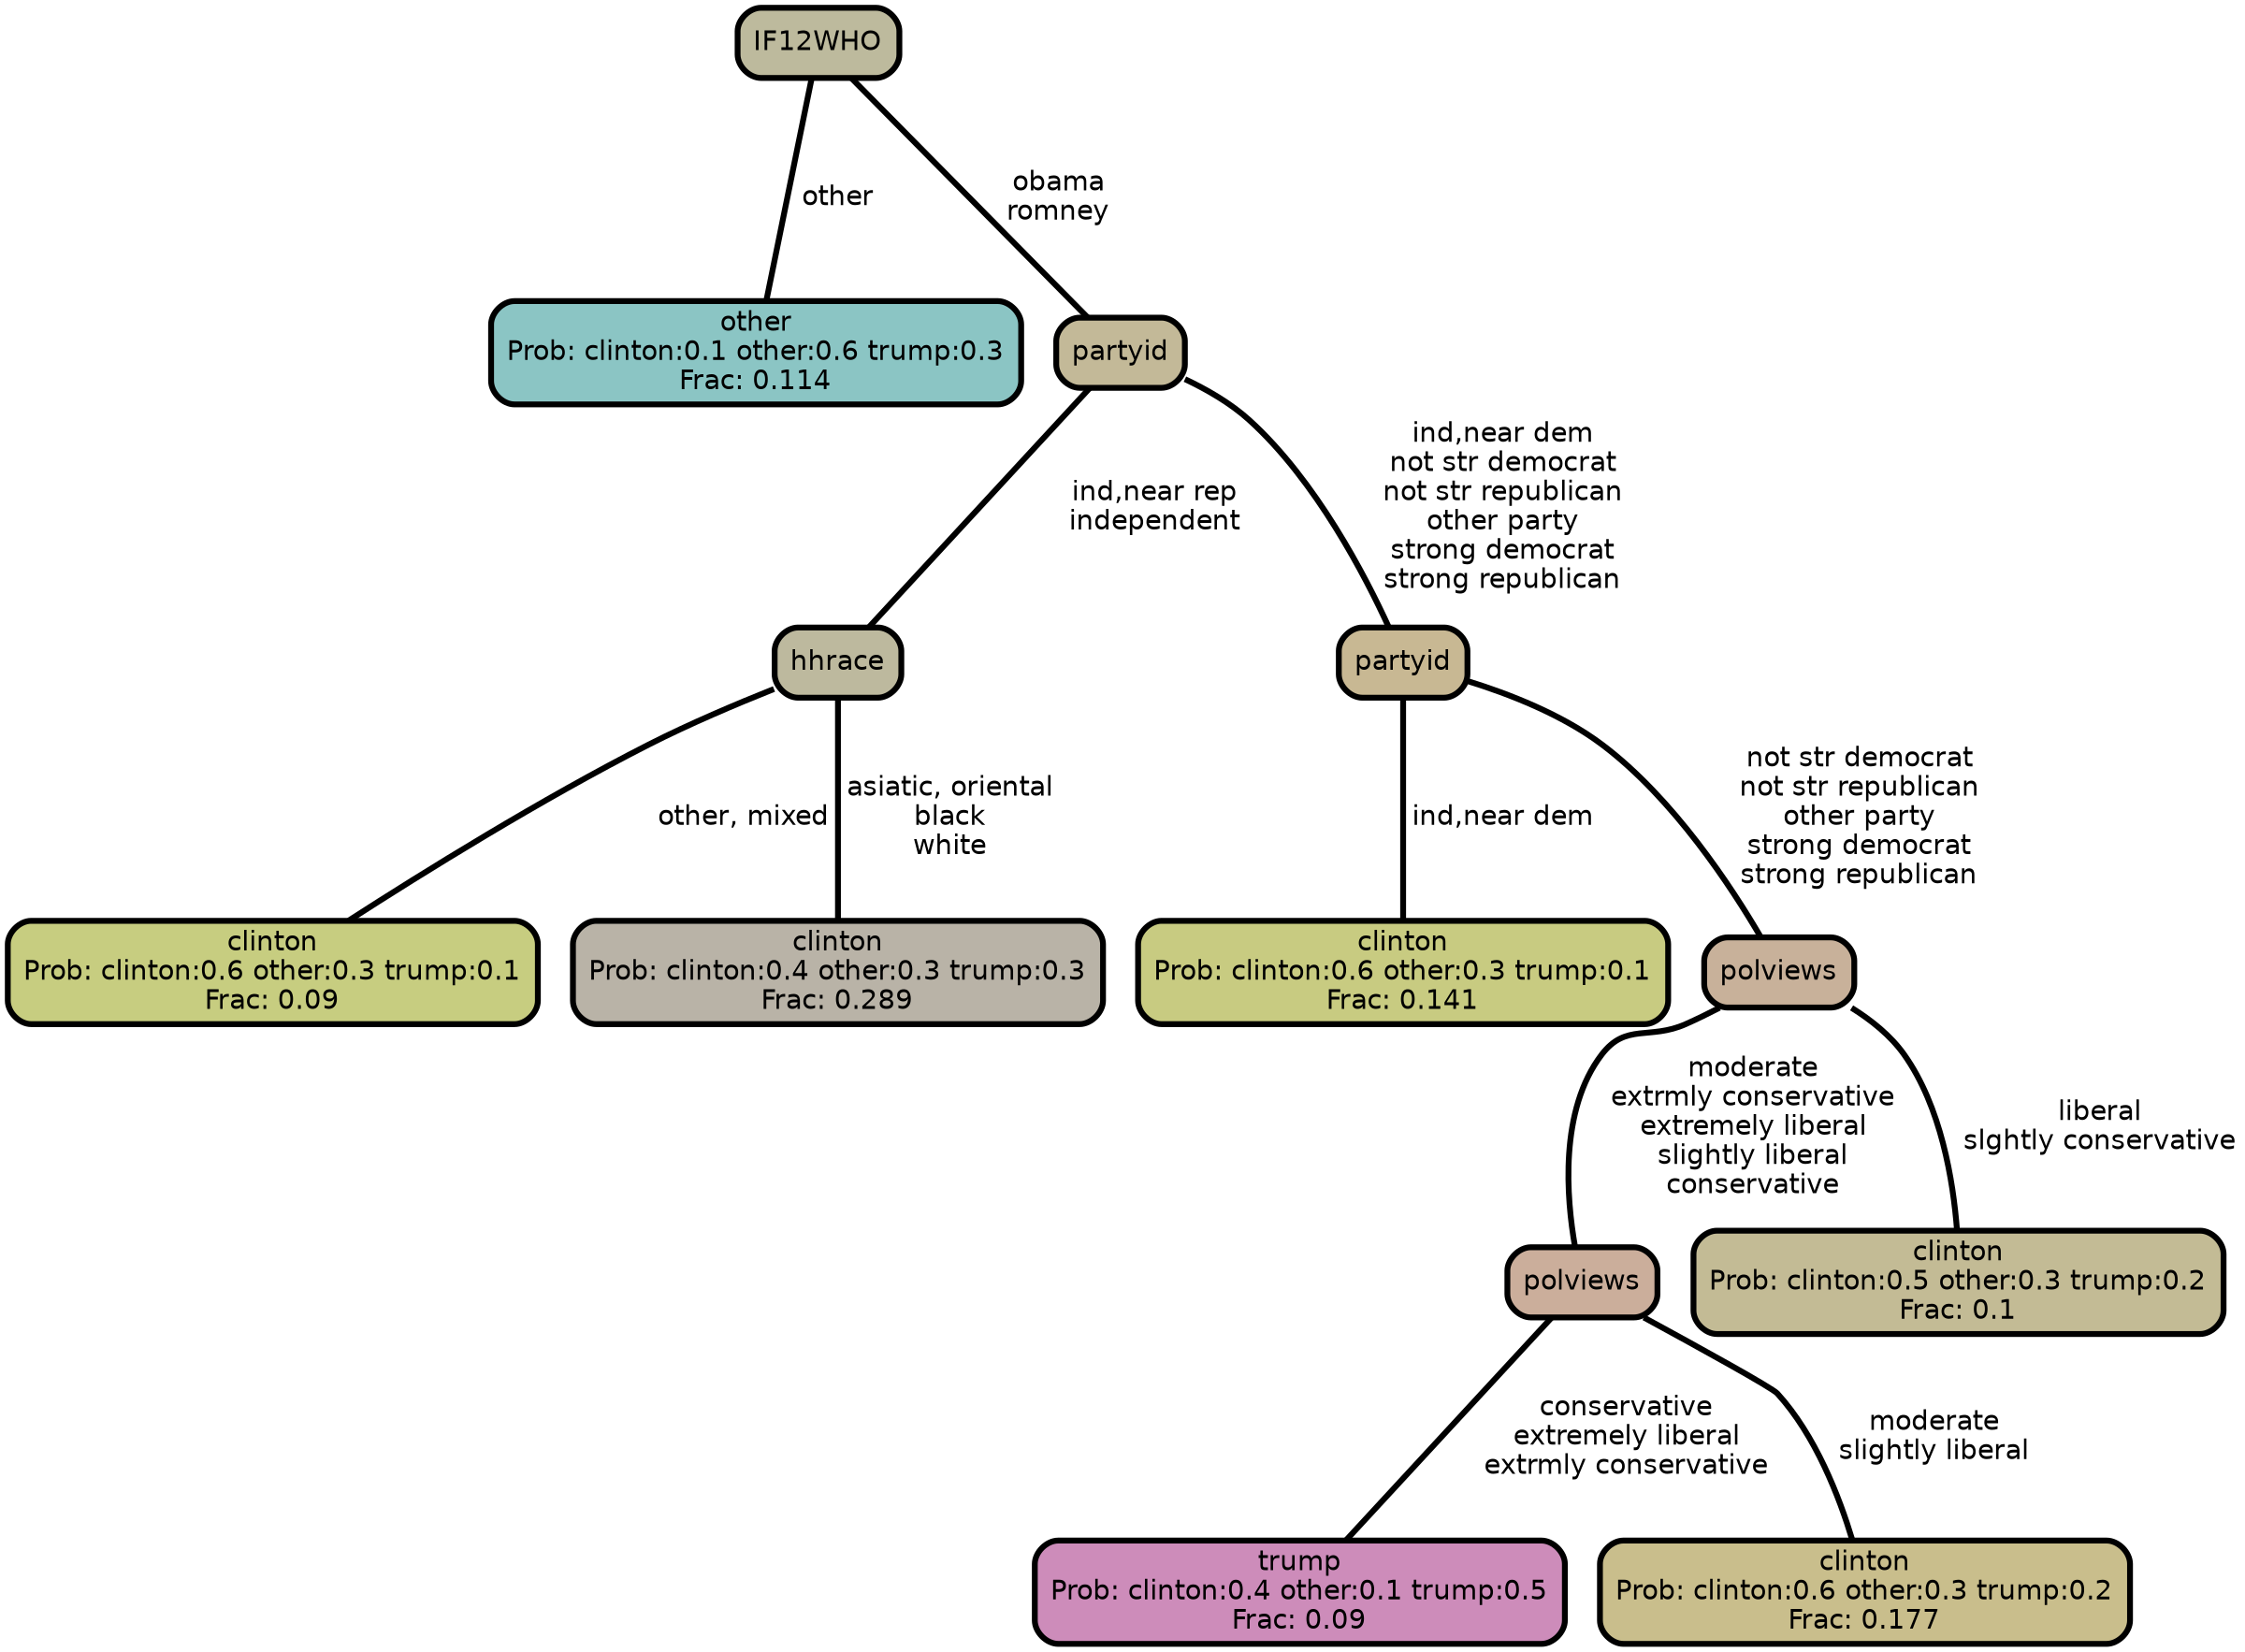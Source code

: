 graph Tree {
node [shape=box, style="filled, rounded",color="black",penwidth="3",fontcolor="black",                 fontname=helvetica] ;
graph [ranksep="0 equally", splines=straight,                 bgcolor=transparent, dpi=200] ;
edge [fontname=helvetica, color=black] ;
0 [label="other
Prob: clinton:0.1 other:0.6 trump:0.3
Frac: 0.114", fillcolor="#8bc5c4"] ;
1 [label="IF12WHO", fillcolor="#bdba9d"] ;
2 [label="clinton
Prob: clinton:0.6 other:0.3 trump:0.1
Frac: 0.09", fillcolor="#c7cd80"] ;
3 [label="hhrace", fillcolor="#bdb99e"] ;
4 [label="clinton
Prob: clinton:0.4 other:0.3 trump:0.3
Frac: 0.289", fillcolor="#b9b3a7"] ;
5 [label="partyid", fillcolor="#c3b998"] ;
6 [label="clinton
Prob: clinton:0.6 other:0.3 trump:0.1
Frac: 0.141", fillcolor="#c8cb81"] ;
7 [label="partyid", fillcolor="#c8b893"] ;
8 [label="trump
Prob: clinton:0.4 other:0.1 trump:0.5
Frac: 0.09", fillcolor="#cd8cba"] ;
9 [label="polviews", fillcolor="#cbae9b"] ;
10 [label="clinton
Prob: clinton:0.6 other:0.3 trump:0.2
Frac: 0.177", fillcolor="#c9be8c"] ;
11 [label="polviews", fillcolor="#c8b19a"] ;
12 [label="clinton
Prob: clinton:0.5 other:0.3 trump:0.2
Frac: 0.1", fillcolor="#c3bb95"] ;
1 -- 0 [label=" other",penwidth=3] ;
1 -- 5 [label=" obama\n romney",penwidth=3] ;
3 -- 2 [label=" other, mixed",penwidth=3] ;
3 -- 4 [label=" asiatic, oriental\n black\n white",penwidth=3] ;
5 -- 3 [label=" ind,near rep\n independent",penwidth=3] ;
5 -- 7 [label=" ind,near dem\n not str democrat\n not str republican\n other party\n strong democrat\n strong republican",penwidth=3] ;
7 -- 6 [label=" ind,near dem",penwidth=3] ;
7 -- 11 [label=" not str democrat\n not str republican\n other party\n strong democrat\n strong republican",penwidth=3] ;
9 -- 8 [label=" conservative\n extremely liberal\n extrmly conservative",penwidth=3] ;
9 -- 10 [label=" moderate\n slightly liberal",penwidth=3] ;
11 -- 9 [label=" moderate\n extrmly conservative\n extremely liberal\n slightly liberal\n conservative",penwidth=3] ;
11 -- 12 [label=" liberal\n slghtly conservative",penwidth=3] ;
{rank = same;}}